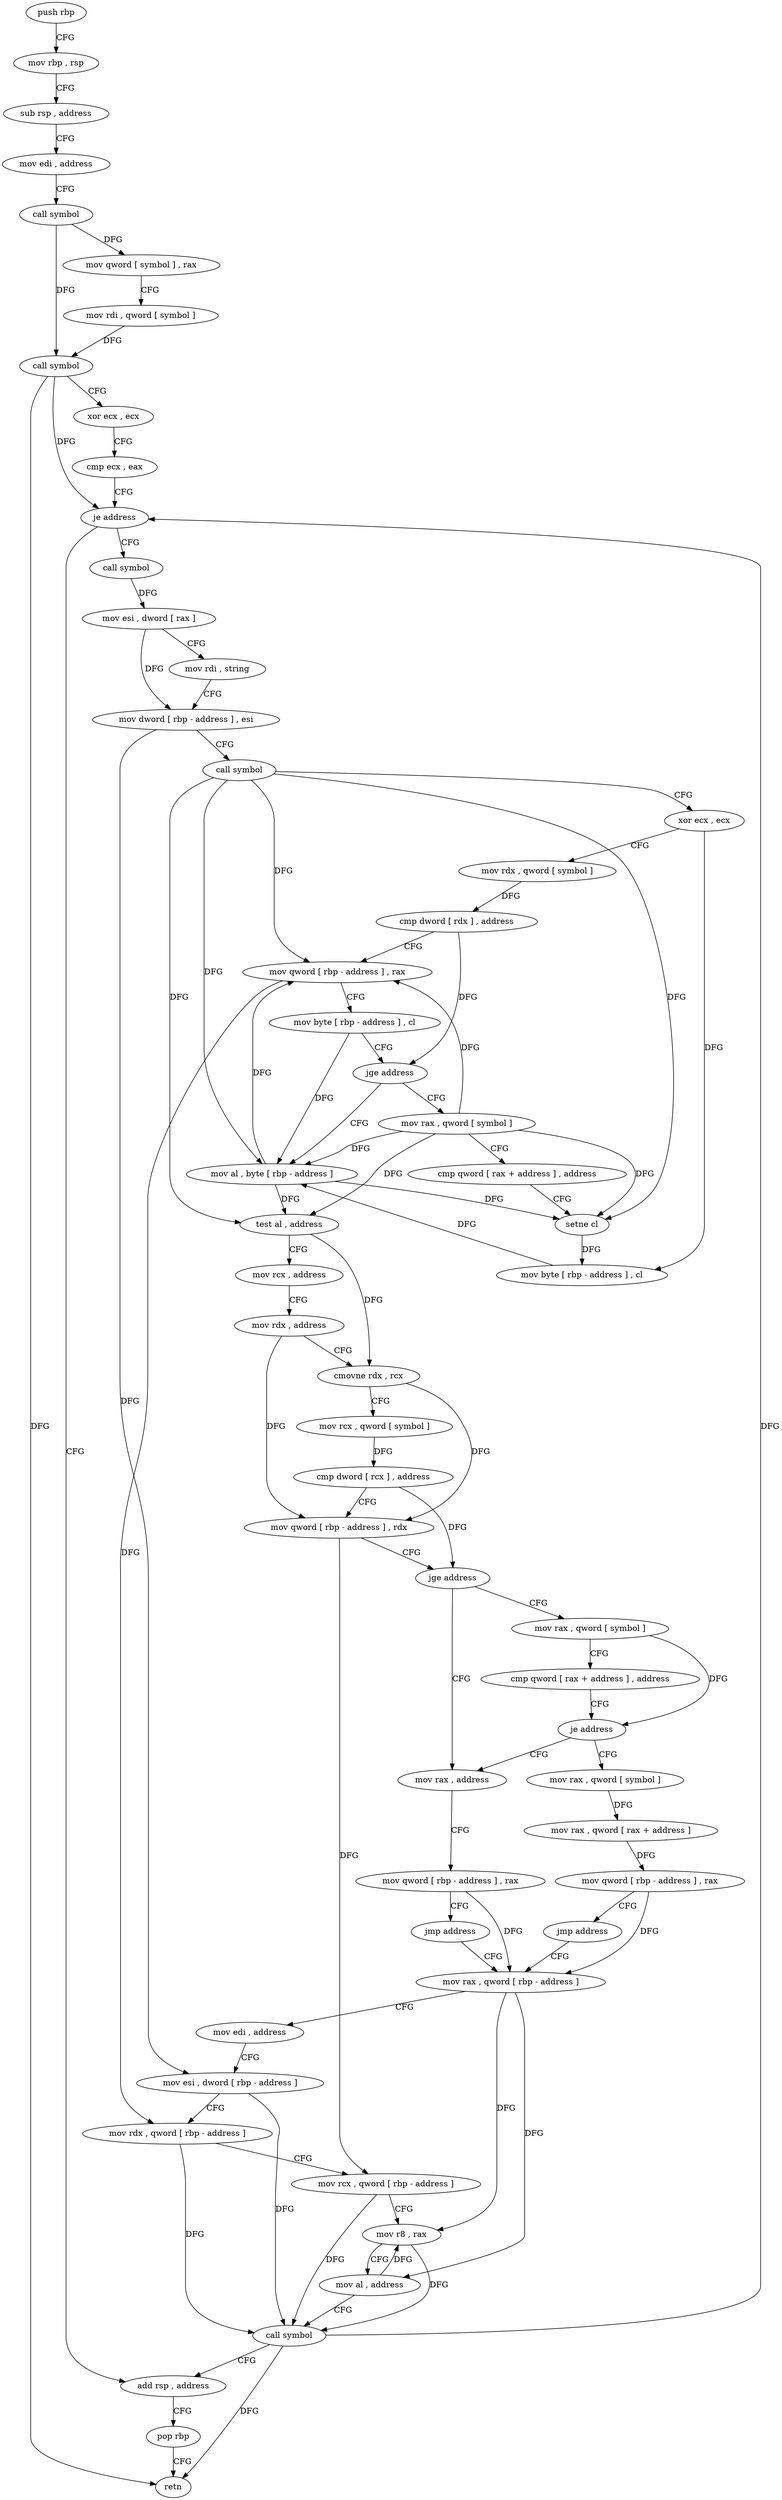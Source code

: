 digraph "func" {
"4243792" [label = "push rbp" ]
"4243793" [label = "mov rbp , rsp" ]
"4243796" [label = "sub rsp , address" ]
"4243800" [label = "mov edi , address" ]
"4243805" [label = "call symbol" ]
"4243810" [label = "mov qword [ symbol ] , rax" ]
"4243818" [label = "mov rdi , qword [ symbol ]" ]
"4243826" [label = "call symbol" ]
"4243831" [label = "xor ecx , ecx" ]
"4243833" [label = "cmp ecx , eax" ]
"4243835" [label = "je address" ]
"4244050" [label = "add rsp , address" ]
"4243841" [label = "call symbol" ]
"4244054" [label = "pop rbp" ]
"4244055" [label = "retn" ]
"4243846" [label = "mov esi , dword [ rax ]" ]
"4243848" [label = "mov rdi , string" ]
"4243858" [label = "mov dword [ rbp - address ] , esi" ]
"4243861" [label = "call symbol" ]
"4243866" [label = "xor ecx , ecx" ]
"4243868" [label = "mov rdx , qword [ symbol ]" ]
"4243876" [label = "cmp dword [ rdx ] , address" ]
"4243879" [label = "mov qword [ rbp - address ] , rax" ]
"4243883" [label = "mov byte [ rbp - address ] , cl" ]
"4243886" [label = "jge address" ]
"4243911" [label = "mov al , byte [ rbp - address ]" ]
"4243892" [label = "mov rax , qword [ symbol ]" ]
"4243914" [label = "test al , address" ]
"4243916" [label = "mov rcx , address" ]
"4243926" [label = "mov rdx , address" ]
"4243936" [label = "cmovne rdx , rcx" ]
"4243940" [label = "mov rcx , qword [ symbol ]" ]
"4243948" [label = "cmp dword [ rcx ] , address" ]
"4243951" [label = "mov qword [ rbp - address ] , rdx" ]
"4243955" [label = "jge address" ]
"4244001" [label = "mov rax , address" ]
"4243961" [label = "mov rax , qword [ symbol ]" ]
"4243900" [label = "cmp qword [ rax + address ] , address" ]
"4243905" [label = "setne cl" ]
"4243908" [label = "mov byte [ rbp - address ] , cl" ]
"4244011" [label = "mov qword [ rbp - address ] , rax" ]
"4244015" [label = "jmp address" ]
"4244020" [label = "mov rax , qword [ rbp - address ]" ]
"4243969" [label = "cmp qword [ rax + address ] , address" ]
"4243974" [label = "je address" ]
"4243980" [label = "mov rax , qword [ symbol ]" ]
"4244024" [label = "mov edi , address" ]
"4244029" [label = "mov esi , dword [ rbp - address ]" ]
"4244032" [label = "mov rdx , qword [ rbp - address ]" ]
"4244036" [label = "mov rcx , qword [ rbp - address ]" ]
"4244040" [label = "mov r8 , rax" ]
"4244043" [label = "mov al , address" ]
"4244045" [label = "call symbol" ]
"4243988" [label = "mov rax , qword [ rax + address ]" ]
"4243992" [label = "mov qword [ rbp - address ] , rax" ]
"4243996" [label = "jmp address" ]
"4243792" -> "4243793" [ label = "CFG" ]
"4243793" -> "4243796" [ label = "CFG" ]
"4243796" -> "4243800" [ label = "CFG" ]
"4243800" -> "4243805" [ label = "CFG" ]
"4243805" -> "4243810" [ label = "DFG" ]
"4243805" -> "4243826" [ label = "DFG" ]
"4243810" -> "4243818" [ label = "CFG" ]
"4243818" -> "4243826" [ label = "DFG" ]
"4243826" -> "4243831" [ label = "CFG" ]
"4243826" -> "4243835" [ label = "DFG" ]
"4243826" -> "4244055" [ label = "DFG" ]
"4243831" -> "4243833" [ label = "CFG" ]
"4243833" -> "4243835" [ label = "CFG" ]
"4243835" -> "4244050" [ label = "CFG" ]
"4243835" -> "4243841" [ label = "CFG" ]
"4244050" -> "4244054" [ label = "CFG" ]
"4243841" -> "4243846" [ label = "DFG" ]
"4244054" -> "4244055" [ label = "CFG" ]
"4243846" -> "4243848" [ label = "CFG" ]
"4243846" -> "4243858" [ label = "DFG" ]
"4243848" -> "4243858" [ label = "CFG" ]
"4243858" -> "4243861" [ label = "CFG" ]
"4243858" -> "4244029" [ label = "DFG" ]
"4243861" -> "4243866" [ label = "CFG" ]
"4243861" -> "4243879" [ label = "DFG" ]
"4243861" -> "4243911" [ label = "DFG" ]
"4243861" -> "4243914" [ label = "DFG" ]
"4243861" -> "4243905" [ label = "DFG" ]
"4243866" -> "4243868" [ label = "CFG" ]
"4243866" -> "4243908" [ label = "DFG" ]
"4243868" -> "4243876" [ label = "DFG" ]
"4243876" -> "4243879" [ label = "CFG" ]
"4243876" -> "4243886" [ label = "DFG" ]
"4243879" -> "4243883" [ label = "CFG" ]
"4243879" -> "4244032" [ label = "DFG" ]
"4243883" -> "4243886" [ label = "CFG" ]
"4243883" -> "4243911" [ label = "DFG" ]
"4243886" -> "4243911" [ label = "CFG" ]
"4243886" -> "4243892" [ label = "CFG" ]
"4243911" -> "4243914" [ label = "DFG" ]
"4243911" -> "4243879" [ label = "DFG" ]
"4243911" -> "4243905" [ label = "DFG" ]
"4243892" -> "4243900" [ label = "CFG" ]
"4243892" -> "4243879" [ label = "DFG" ]
"4243892" -> "4243914" [ label = "DFG" ]
"4243892" -> "4243911" [ label = "DFG" ]
"4243892" -> "4243905" [ label = "DFG" ]
"4243914" -> "4243916" [ label = "CFG" ]
"4243914" -> "4243936" [ label = "DFG" ]
"4243916" -> "4243926" [ label = "CFG" ]
"4243926" -> "4243936" [ label = "CFG" ]
"4243926" -> "4243951" [ label = "DFG" ]
"4243936" -> "4243940" [ label = "CFG" ]
"4243936" -> "4243951" [ label = "DFG" ]
"4243940" -> "4243948" [ label = "DFG" ]
"4243948" -> "4243951" [ label = "CFG" ]
"4243948" -> "4243955" [ label = "DFG" ]
"4243951" -> "4243955" [ label = "CFG" ]
"4243951" -> "4244036" [ label = "DFG" ]
"4243955" -> "4244001" [ label = "CFG" ]
"4243955" -> "4243961" [ label = "CFG" ]
"4244001" -> "4244011" [ label = "CFG" ]
"4243961" -> "4243969" [ label = "CFG" ]
"4243961" -> "4243974" [ label = "DFG" ]
"4243900" -> "4243905" [ label = "CFG" ]
"4243905" -> "4243908" [ label = "DFG" ]
"4243908" -> "4243911" [ label = "DFG" ]
"4244011" -> "4244015" [ label = "CFG" ]
"4244011" -> "4244020" [ label = "DFG" ]
"4244015" -> "4244020" [ label = "CFG" ]
"4244020" -> "4244024" [ label = "CFG" ]
"4244020" -> "4244040" [ label = "DFG" ]
"4244020" -> "4244043" [ label = "DFG" ]
"4243969" -> "4243974" [ label = "CFG" ]
"4243974" -> "4244001" [ label = "CFG" ]
"4243974" -> "4243980" [ label = "CFG" ]
"4243980" -> "4243988" [ label = "DFG" ]
"4244024" -> "4244029" [ label = "CFG" ]
"4244029" -> "4244032" [ label = "CFG" ]
"4244029" -> "4244045" [ label = "DFG" ]
"4244032" -> "4244036" [ label = "CFG" ]
"4244032" -> "4244045" [ label = "DFG" ]
"4244036" -> "4244040" [ label = "CFG" ]
"4244036" -> "4244045" [ label = "DFG" ]
"4244040" -> "4244043" [ label = "CFG" ]
"4244040" -> "4244045" [ label = "DFG" ]
"4244043" -> "4244045" [ label = "CFG" ]
"4244043" -> "4244040" [ label = "DFG" ]
"4244045" -> "4244050" [ label = "CFG" ]
"4244045" -> "4243835" [ label = "DFG" ]
"4244045" -> "4244055" [ label = "DFG" ]
"4243988" -> "4243992" [ label = "DFG" ]
"4243992" -> "4243996" [ label = "CFG" ]
"4243992" -> "4244020" [ label = "DFG" ]
"4243996" -> "4244020" [ label = "CFG" ]
}
